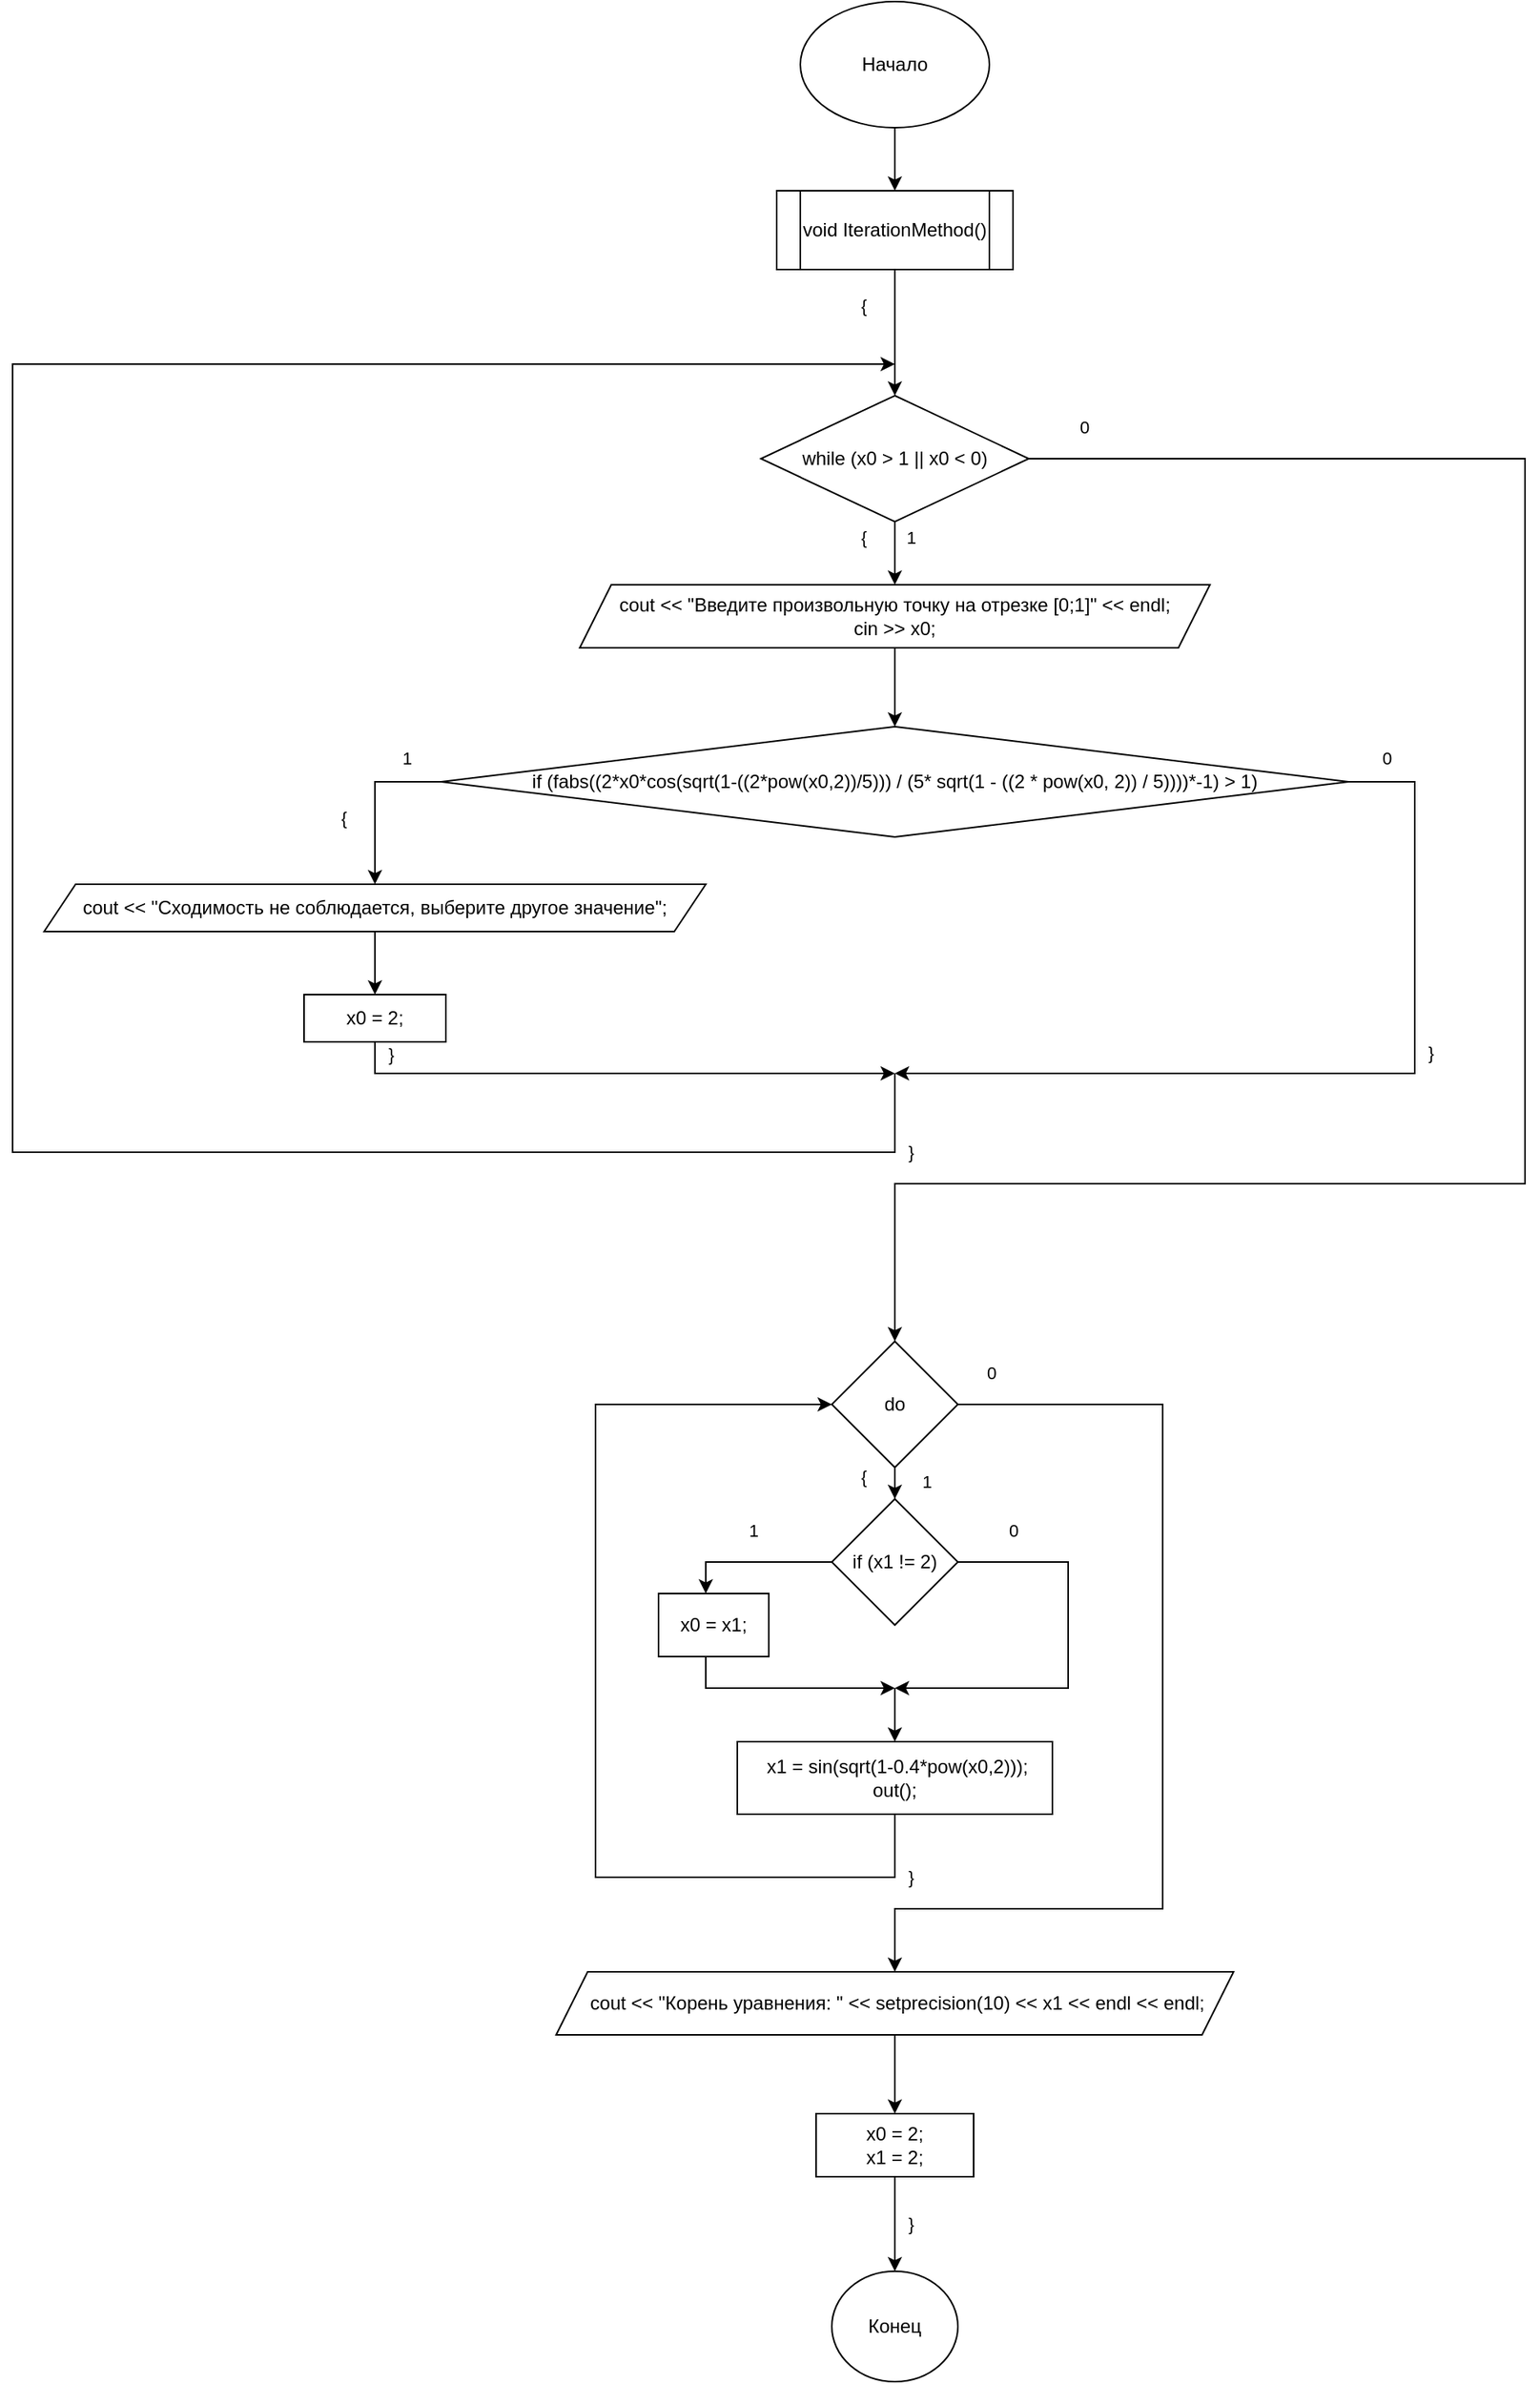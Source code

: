 <mxfile version="25.0.3">
  <diagram id="C5RBs43oDa-KdzZeNtuy" name="Page-1">
    <mxGraphModel dx="1619" dy="1145" grid="1" gridSize="10" guides="1" tooltips="1" connect="1" arrows="1" fold="1" page="1" pageScale="1" pageWidth="827" pageHeight="1169" math="0" shadow="0">
      <root>
        <mxCell id="WIyWlLk6GJQsqaUBKTNV-0" />
        <mxCell id="WIyWlLk6GJQsqaUBKTNV-1" parent="WIyWlLk6GJQsqaUBKTNV-0" />
        <mxCell id="4wCvddNxAp3TrLOBEBOn-22" value="" style="edgeStyle=orthogonalEdgeStyle;rounded=0;orthogonalLoop=1;jettySize=auto;html=1;" edge="1" parent="WIyWlLk6GJQsqaUBKTNV-1" source="4wCvddNxAp3TrLOBEBOn-0" target="4wCvddNxAp3TrLOBEBOn-2">
          <mxGeometry relative="1" as="geometry" />
        </mxCell>
        <mxCell id="4wCvddNxAp3TrLOBEBOn-0" value="Начало" style="ellipse;whiteSpace=wrap;html=1;" vertex="1" parent="WIyWlLk6GJQsqaUBKTNV-1">
          <mxGeometry x="350" y="450" width="120" height="80" as="geometry" />
        </mxCell>
        <mxCell id="4wCvddNxAp3TrLOBEBOn-23" style="edgeStyle=orthogonalEdgeStyle;rounded=0;orthogonalLoop=1;jettySize=auto;html=1;entryX=0.5;entryY=0;entryDx=0;entryDy=0;" edge="1" parent="WIyWlLk6GJQsqaUBKTNV-1" source="4wCvddNxAp3TrLOBEBOn-2" target="4wCvddNxAp3TrLOBEBOn-3">
          <mxGeometry relative="1" as="geometry">
            <mxPoint x="410" y="670" as="targetPoint" />
          </mxGeometry>
        </mxCell>
        <mxCell id="4wCvddNxAp3TrLOBEBOn-36" value="{" style="edgeLabel;html=1;align=center;verticalAlign=middle;resizable=0;points=[];" vertex="1" connectable="0" parent="4wCvddNxAp3TrLOBEBOn-23">
          <mxGeometry x="-0.429" relative="1" as="geometry">
            <mxPoint x="-20" as="offset" />
          </mxGeometry>
        </mxCell>
        <mxCell id="4wCvddNxAp3TrLOBEBOn-2" value="void IterationMethod()" style="shape=process;whiteSpace=wrap;html=1;backgroundOutline=1;" vertex="1" parent="WIyWlLk6GJQsqaUBKTNV-1">
          <mxGeometry x="335" y="570" width="150" height="50" as="geometry" />
        </mxCell>
        <mxCell id="4wCvddNxAp3TrLOBEBOn-24" style="edgeStyle=orthogonalEdgeStyle;rounded=0;orthogonalLoop=1;jettySize=auto;html=1;entryX=0.5;entryY=0;entryDx=0;entryDy=0;" edge="1" parent="WIyWlLk6GJQsqaUBKTNV-1" source="4wCvddNxAp3TrLOBEBOn-3" target="4wCvddNxAp3TrLOBEBOn-4">
          <mxGeometry relative="1" as="geometry" />
        </mxCell>
        <mxCell id="4wCvddNxAp3TrLOBEBOn-37" value="{" style="edgeLabel;html=1;align=center;verticalAlign=middle;resizable=0;points=[];" vertex="1" connectable="0" parent="4wCvddNxAp3TrLOBEBOn-24">
          <mxGeometry x="-0.5" y="-3" relative="1" as="geometry">
            <mxPoint x="-17" as="offset" />
          </mxGeometry>
        </mxCell>
        <mxCell id="4wCvddNxAp3TrLOBEBOn-38" value="1" style="edgeLabel;html=1;align=center;verticalAlign=middle;resizable=0;points=[];" vertex="1" connectable="0" parent="4wCvddNxAp3TrLOBEBOn-24">
          <mxGeometry x="-0.3" y="4" relative="1" as="geometry">
            <mxPoint x="6" y="-4" as="offset" />
          </mxGeometry>
        </mxCell>
        <mxCell id="4wCvddNxAp3TrLOBEBOn-26" style="edgeStyle=orthogonalEdgeStyle;rounded=0;orthogonalLoop=1;jettySize=auto;html=1;entryX=0.5;entryY=0;entryDx=0;entryDy=0;" edge="1" parent="WIyWlLk6GJQsqaUBKTNV-1" source="4wCvddNxAp3TrLOBEBOn-3" target="4wCvddNxAp3TrLOBEBOn-8">
          <mxGeometry relative="1" as="geometry">
            <Array as="points">
              <mxPoint x="810" y="740" />
              <mxPoint x="810" y="1200" />
              <mxPoint x="410" y="1200" />
            </Array>
          </mxGeometry>
        </mxCell>
        <mxCell id="4wCvddNxAp3TrLOBEBOn-45" value="0" style="edgeLabel;html=1;align=center;verticalAlign=middle;resizable=0;points=[];" vertex="1" connectable="0" parent="4wCvddNxAp3TrLOBEBOn-26">
          <mxGeometry x="-0.845" y="-2" relative="1" as="geometry">
            <mxPoint x="-64" y="-22" as="offset" />
          </mxGeometry>
        </mxCell>
        <mxCell id="4wCvddNxAp3TrLOBEBOn-3" value="while (x0 &amp;gt; 1 || x0 &amp;lt; 0)" style="rhombus;whiteSpace=wrap;html=1;" vertex="1" parent="WIyWlLk6GJQsqaUBKTNV-1">
          <mxGeometry x="325" y="700" width="170" height="80" as="geometry" />
        </mxCell>
        <mxCell id="4wCvddNxAp3TrLOBEBOn-31" style="edgeStyle=orthogonalEdgeStyle;rounded=0;orthogonalLoop=1;jettySize=auto;html=1;entryX=0.5;entryY=0;entryDx=0;entryDy=0;" edge="1" parent="WIyWlLk6GJQsqaUBKTNV-1" source="4wCvddNxAp3TrLOBEBOn-4" target="4wCvddNxAp3TrLOBEBOn-5">
          <mxGeometry relative="1" as="geometry" />
        </mxCell>
        <mxCell id="4wCvddNxAp3TrLOBEBOn-4" value="&lt;div&gt;cout &amp;lt;&amp;lt; &quot;Введите произвольную точку на отрезке [0;1]&quot; &amp;lt;&amp;lt; endl;&lt;/div&gt;&lt;div&gt;cin &amp;gt;&amp;gt; x0;&lt;/div&gt;" style="shape=parallelogram;perimeter=parallelogramPerimeter;whiteSpace=wrap;html=1;fixedSize=1;" vertex="1" parent="WIyWlLk6GJQsqaUBKTNV-1">
          <mxGeometry x="210" y="820" width="400" height="40" as="geometry" />
        </mxCell>
        <mxCell id="4wCvddNxAp3TrLOBEBOn-32" style="edgeStyle=orthogonalEdgeStyle;rounded=0;orthogonalLoop=1;jettySize=auto;html=1;entryX=0.5;entryY=0;entryDx=0;entryDy=0;" edge="1" parent="WIyWlLk6GJQsqaUBKTNV-1" source="4wCvddNxAp3TrLOBEBOn-5" target="4wCvddNxAp3TrLOBEBOn-6">
          <mxGeometry relative="1" as="geometry">
            <Array as="points">
              <mxPoint x="80" y="945" />
            </Array>
          </mxGeometry>
        </mxCell>
        <mxCell id="4wCvddNxAp3TrLOBEBOn-39" value="1" style="edgeLabel;html=1;align=center;verticalAlign=middle;resizable=0;points=[];" vertex="1" connectable="0" parent="4wCvddNxAp3TrLOBEBOn-32">
          <mxGeometry x="-0.626" y="2" relative="1" as="geometry">
            <mxPoint x="-2" y="-17" as="offset" />
          </mxGeometry>
        </mxCell>
        <mxCell id="4wCvddNxAp3TrLOBEBOn-40" value="{" style="edgeLabel;html=1;align=center;verticalAlign=middle;resizable=0;points=[];" vertex="1" connectable="0" parent="4wCvddNxAp3TrLOBEBOn-32">
          <mxGeometry x="0.215" y="-3" relative="1" as="geometry">
            <mxPoint x="-17" as="offset" />
          </mxGeometry>
        </mxCell>
        <mxCell id="4wCvddNxAp3TrLOBEBOn-33" style="edgeStyle=orthogonalEdgeStyle;rounded=0;orthogonalLoop=1;jettySize=auto;html=1;" edge="1" parent="WIyWlLk6GJQsqaUBKTNV-1" source="4wCvddNxAp3TrLOBEBOn-5">
          <mxGeometry relative="1" as="geometry">
            <mxPoint x="410" y="1130" as="targetPoint" />
            <Array as="points">
              <mxPoint x="740" y="945" />
              <mxPoint x="740" y="1130" />
            </Array>
          </mxGeometry>
        </mxCell>
        <mxCell id="4wCvddNxAp3TrLOBEBOn-41" value="0" style="edgeLabel;html=1;align=center;verticalAlign=middle;resizable=0;points=[];" vertex="1" connectable="0" parent="4wCvddNxAp3TrLOBEBOn-33">
          <mxGeometry x="-0.914" y="1" relative="1" as="geometry">
            <mxPoint y="-14" as="offset" />
          </mxGeometry>
        </mxCell>
        <mxCell id="4wCvddNxAp3TrLOBEBOn-43" value="}" style="edgeLabel;html=1;align=center;verticalAlign=middle;resizable=0;points=[];" vertex="1" connectable="0" parent="4wCvddNxAp3TrLOBEBOn-33">
          <mxGeometry x="-0.232" y="-3" relative="1" as="geometry">
            <mxPoint x="13" as="offset" />
          </mxGeometry>
        </mxCell>
        <mxCell id="4wCvddNxAp3TrLOBEBOn-5" value="if (fabs((2*x0*cos(sqrt(1-((2*pow(x0,2))/5))) / (5* sqrt(1 - ((2 * pow(x0, 2)) / 5))))*-1) &amp;gt; 1)" style="rhombus;whiteSpace=wrap;html=1;" vertex="1" parent="WIyWlLk6GJQsqaUBKTNV-1">
          <mxGeometry x="122" y="910" width="576" height="70" as="geometry" />
        </mxCell>
        <mxCell id="4wCvddNxAp3TrLOBEBOn-34" style="edgeStyle=orthogonalEdgeStyle;rounded=0;orthogonalLoop=1;jettySize=auto;html=1;entryX=0.5;entryY=0;entryDx=0;entryDy=0;" edge="1" parent="WIyWlLk6GJQsqaUBKTNV-1" source="4wCvddNxAp3TrLOBEBOn-6" target="4wCvddNxAp3TrLOBEBOn-7">
          <mxGeometry relative="1" as="geometry" />
        </mxCell>
        <mxCell id="4wCvddNxAp3TrLOBEBOn-6" value="cout &amp;lt;&amp;lt; &quot;Сходимость не соблюдается, выберите другое значение&quot;;" style="shape=parallelogram;perimeter=parallelogramPerimeter;whiteSpace=wrap;html=1;fixedSize=1;" vertex="1" parent="WIyWlLk6GJQsqaUBKTNV-1">
          <mxGeometry x="-130" y="1010" width="420" height="30" as="geometry" />
        </mxCell>
        <mxCell id="4wCvddNxAp3TrLOBEBOn-25" style="edgeStyle=orthogonalEdgeStyle;rounded=0;orthogonalLoop=1;jettySize=auto;html=1;" edge="1" parent="WIyWlLk6GJQsqaUBKTNV-1">
          <mxGeometry relative="1" as="geometry">
            <mxPoint x="410" y="680" as="targetPoint" />
            <mxPoint x="410" y="1130" as="sourcePoint" />
            <Array as="points">
              <mxPoint x="410" y="1180" />
              <mxPoint x="-150" y="1180" />
              <mxPoint x="-150" y="680" />
            </Array>
          </mxGeometry>
        </mxCell>
        <mxCell id="4wCvddNxAp3TrLOBEBOn-44" value="}" style="edgeLabel;html=1;align=center;verticalAlign=middle;resizable=0;points=[];" vertex="1" connectable="0" parent="4wCvddNxAp3TrLOBEBOn-25">
          <mxGeometry x="-0.958" y="-2" relative="1" as="geometry">
            <mxPoint x="12" y="15" as="offset" />
          </mxGeometry>
        </mxCell>
        <mxCell id="4wCvddNxAp3TrLOBEBOn-35" style="edgeStyle=orthogonalEdgeStyle;rounded=0;orthogonalLoop=1;jettySize=auto;html=1;" edge="1" parent="WIyWlLk6GJQsqaUBKTNV-1" source="4wCvddNxAp3TrLOBEBOn-7">
          <mxGeometry relative="1" as="geometry">
            <mxPoint x="410" y="1130" as="targetPoint" />
            <Array as="points">
              <mxPoint x="80" y="1130" />
              <mxPoint x="350" y="1130" />
            </Array>
          </mxGeometry>
        </mxCell>
        <mxCell id="4wCvddNxAp3TrLOBEBOn-42" value="}" style="edgeLabel;html=1;align=center;verticalAlign=middle;resizable=0;points=[];" vertex="1" connectable="0" parent="4wCvddNxAp3TrLOBEBOn-35">
          <mxGeometry x="-0.954" y="1" relative="1" as="geometry">
            <mxPoint x="9" as="offset" />
          </mxGeometry>
        </mxCell>
        <mxCell id="4wCvddNxAp3TrLOBEBOn-7" value="x0 = 2;" style="rounded=0;whiteSpace=wrap;html=1;" vertex="1" parent="WIyWlLk6GJQsqaUBKTNV-1">
          <mxGeometry x="35" y="1080" width="90" height="30" as="geometry" />
        </mxCell>
        <mxCell id="4wCvddNxAp3TrLOBEBOn-11" value="" style="edgeStyle=orthogonalEdgeStyle;rounded=0;orthogonalLoop=1;jettySize=auto;html=1;" edge="1" parent="WIyWlLk6GJQsqaUBKTNV-1" source="4wCvddNxAp3TrLOBEBOn-8" target="4wCvddNxAp3TrLOBEBOn-10">
          <mxGeometry relative="1" as="geometry" />
        </mxCell>
        <mxCell id="4wCvddNxAp3TrLOBEBOn-46" value="{" style="edgeLabel;html=1;align=center;verticalAlign=middle;resizable=0;points=[];" vertex="1" connectable="0" parent="4wCvddNxAp3TrLOBEBOn-11">
          <mxGeometry x="0.533" y="-1" relative="1" as="geometry">
            <mxPoint x="-19" as="offset" />
          </mxGeometry>
        </mxCell>
        <mxCell id="4wCvddNxAp3TrLOBEBOn-47" value="1" style="edgeLabel;html=1;align=center;verticalAlign=middle;resizable=0;points=[];" vertex="1" connectable="0" parent="4wCvddNxAp3TrLOBEBOn-11">
          <mxGeometry x="0.633" relative="1" as="geometry">
            <mxPoint x="20" as="offset" />
          </mxGeometry>
        </mxCell>
        <mxCell id="4wCvddNxAp3TrLOBEBOn-17" value="" style="edgeStyle=orthogonalEdgeStyle;rounded=0;orthogonalLoop=1;jettySize=auto;html=1;" edge="1" parent="WIyWlLk6GJQsqaUBKTNV-1" source="4wCvddNxAp3TrLOBEBOn-8" target="4wCvddNxAp3TrLOBEBOn-16">
          <mxGeometry relative="1" as="geometry">
            <Array as="points">
              <mxPoint x="580" y="1340" />
              <mxPoint x="580" y="1660" />
              <mxPoint x="410" y="1660" />
            </Array>
          </mxGeometry>
        </mxCell>
        <mxCell id="4wCvddNxAp3TrLOBEBOn-48" value="0" style="edgeLabel;html=1;align=center;verticalAlign=middle;resizable=0;points=[];" vertex="1" connectable="0" parent="4wCvddNxAp3TrLOBEBOn-17">
          <mxGeometry x="-0.837" y="1" relative="1" as="geometry">
            <mxPoint x="-33" y="-19" as="offset" />
          </mxGeometry>
        </mxCell>
        <mxCell id="4wCvddNxAp3TrLOBEBOn-8" value="do" style="rhombus;whiteSpace=wrap;html=1;" vertex="1" parent="WIyWlLk6GJQsqaUBKTNV-1">
          <mxGeometry x="370" y="1300" width="80" height="80" as="geometry" />
        </mxCell>
        <mxCell id="4wCvddNxAp3TrLOBEBOn-13" value="" style="edgeStyle=orthogonalEdgeStyle;rounded=0;orthogonalLoop=1;jettySize=auto;html=1;" edge="1" parent="WIyWlLk6GJQsqaUBKTNV-1" source="4wCvddNxAp3TrLOBEBOn-10" target="4wCvddNxAp3TrLOBEBOn-12">
          <mxGeometry relative="1" as="geometry">
            <Array as="points">
              <mxPoint x="290" y="1440" />
            </Array>
          </mxGeometry>
        </mxCell>
        <mxCell id="4wCvddNxAp3TrLOBEBOn-50" value="1" style="edgeLabel;html=1;align=center;verticalAlign=middle;resizable=0;points=[];" vertex="1" connectable="0" parent="4wCvddNxAp3TrLOBEBOn-13">
          <mxGeometry x="0.08" y="2" relative="1" as="geometry">
            <mxPoint x="4" y="-22" as="offset" />
          </mxGeometry>
        </mxCell>
        <mxCell id="4wCvddNxAp3TrLOBEBOn-28" style="edgeStyle=orthogonalEdgeStyle;rounded=0;orthogonalLoop=1;jettySize=auto;html=1;" edge="1" parent="WIyWlLk6GJQsqaUBKTNV-1" source="4wCvddNxAp3TrLOBEBOn-10">
          <mxGeometry relative="1" as="geometry">
            <mxPoint x="410" y="1520" as="targetPoint" />
            <Array as="points">
              <mxPoint x="520" y="1440" />
              <mxPoint x="520" y="1520" />
            </Array>
          </mxGeometry>
        </mxCell>
        <mxCell id="4wCvddNxAp3TrLOBEBOn-51" value="0" style="edgeLabel;html=1;align=center;verticalAlign=middle;resizable=0;points=[];" vertex="1" connectable="0" parent="4wCvddNxAp3TrLOBEBOn-28">
          <mxGeometry x="-0.746" y="2" relative="1" as="geometry">
            <mxPoint x="2" y="-18" as="offset" />
          </mxGeometry>
        </mxCell>
        <mxCell id="4wCvddNxAp3TrLOBEBOn-10" value="if (x1 != 2)" style="rhombus;whiteSpace=wrap;html=1;" vertex="1" parent="WIyWlLk6GJQsqaUBKTNV-1">
          <mxGeometry x="370" y="1400" width="80" height="80" as="geometry" />
        </mxCell>
        <mxCell id="4wCvddNxAp3TrLOBEBOn-15" value="" style="edgeStyle=orthogonalEdgeStyle;rounded=0;orthogonalLoop=1;jettySize=auto;html=1;" edge="1" parent="WIyWlLk6GJQsqaUBKTNV-1" source="4wCvddNxAp3TrLOBEBOn-12">
          <mxGeometry relative="1" as="geometry">
            <mxPoint x="410" y="1520" as="targetPoint" />
            <Array as="points">
              <mxPoint x="290" y="1520" />
            </Array>
          </mxGeometry>
        </mxCell>
        <mxCell id="4wCvddNxAp3TrLOBEBOn-12" value="x0 = x1;" style="whiteSpace=wrap;html=1;" vertex="1" parent="WIyWlLk6GJQsqaUBKTNV-1">
          <mxGeometry x="260" y="1460" width="70" height="40" as="geometry" />
        </mxCell>
        <mxCell id="4wCvddNxAp3TrLOBEBOn-27" style="edgeStyle=orthogonalEdgeStyle;rounded=0;orthogonalLoop=1;jettySize=auto;html=1;entryX=0;entryY=0.5;entryDx=0;entryDy=0;" edge="1" parent="WIyWlLk6GJQsqaUBKTNV-1" source="4wCvddNxAp3TrLOBEBOn-14" target="4wCvddNxAp3TrLOBEBOn-8">
          <mxGeometry relative="1" as="geometry">
            <Array as="points">
              <mxPoint x="410" y="1640" />
              <mxPoint x="220" y="1640" />
              <mxPoint x="220" y="1340" />
            </Array>
          </mxGeometry>
        </mxCell>
        <mxCell id="4wCvddNxAp3TrLOBEBOn-49" value="}" style="edgeLabel;html=1;align=center;verticalAlign=middle;resizable=0;points=[];" vertex="1" connectable="0" parent="4wCvddNxAp3TrLOBEBOn-27">
          <mxGeometry x="-0.921" y="2" relative="1" as="geometry">
            <mxPoint x="8" y="13" as="offset" />
          </mxGeometry>
        </mxCell>
        <mxCell id="4wCvddNxAp3TrLOBEBOn-14" value="&amp;nbsp;x1 = sin(sqrt(1-0.4*pow(x0,2)));&lt;div&gt;out();&lt;/div&gt;" style="whiteSpace=wrap;html=1;" vertex="1" parent="WIyWlLk6GJQsqaUBKTNV-1">
          <mxGeometry x="310" y="1554" width="200" height="46" as="geometry" />
        </mxCell>
        <mxCell id="4wCvddNxAp3TrLOBEBOn-19" value="" style="edgeStyle=orthogonalEdgeStyle;rounded=0;orthogonalLoop=1;jettySize=auto;html=1;" edge="1" parent="WIyWlLk6GJQsqaUBKTNV-1" source="4wCvddNxAp3TrLOBEBOn-16" target="4wCvddNxAp3TrLOBEBOn-18">
          <mxGeometry relative="1" as="geometry" />
        </mxCell>
        <mxCell id="4wCvddNxAp3TrLOBEBOn-16" value="&amp;nbsp;cout &amp;lt;&amp;lt; &quot;Корень уравнения: &quot; &amp;lt;&amp;lt; setprecision(10) &amp;lt;&amp;lt; x1 &amp;lt;&amp;lt; endl &amp;lt;&amp;lt; endl;" style="shape=parallelogram;perimeter=parallelogramPerimeter;whiteSpace=wrap;html=1;fixedSize=1;" vertex="1" parent="WIyWlLk6GJQsqaUBKTNV-1">
          <mxGeometry x="195" y="1700" width="430" height="40" as="geometry" />
        </mxCell>
        <mxCell id="4wCvddNxAp3TrLOBEBOn-21" value="" style="edgeStyle=orthogonalEdgeStyle;rounded=0;orthogonalLoop=1;jettySize=auto;html=1;" edge="1" parent="WIyWlLk6GJQsqaUBKTNV-1" source="4wCvddNxAp3TrLOBEBOn-18" target="4wCvddNxAp3TrLOBEBOn-20">
          <mxGeometry relative="1" as="geometry" />
        </mxCell>
        <mxCell id="4wCvddNxAp3TrLOBEBOn-52" value="}" style="edgeLabel;html=1;align=center;verticalAlign=middle;resizable=0;points=[];" vertex="1" connectable="0" parent="4wCvddNxAp3TrLOBEBOn-21">
          <mxGeometry x="-0.133" y="3" relative="1" as="geometry">
            <mxPoint x="7" y="4" as="offset" />
          </mxGeometry>
        </mxCell>
        <mxCell id="4wCvddNxAp3TrLOBEBOn-18" value="x0 = 2;&lt;div&gt;x1 = 2;&lt;/div&gt;" style="whiteSpace=wrap;html=1;" vertex="1" parent="WIyWlLk6GJQsqaUBKTNV-1">
          <mxGeometry x="360" y="1790" width="100" height="40" as="geometry" />
        </mxCell>
        <mxCell id="4wCvddNxAp3TrLOBEBOn-20" value="Конец" style="ellipse;whiteSpace=wrap;html=1;" vertex="1" parent="WIyWlLk6GJQsqaUBKTNV-1">
          <mxGeometry x="370" y="1890" width="80" height="70" as="geometry" />
        </mxCell>
        <mxCell id="4wCvddNxAp3TrLOBEBOn-29" value="" style="endArrow=classic;html=1;rounded=0;entryX=0.5;entryY=0;entryDx=0;entryDy=0;" edge="1" parent="WIyWlLk6GJQsqaUBKTNV-1" target="4wCvddNxAp3TrLOBEBOn-14">
          <mxGeometry width="50" height="50" relative="1" as="geometry">
            <mxPoint x="410" y="1520" as="sourcePoint" />
            <mxPoint x="430" y="1550" as="targetPoint" />
          </mxGeometry>
        </mxCell>
      </root>
    </mxGraphModel>
  </diagram>
</mxfile>
